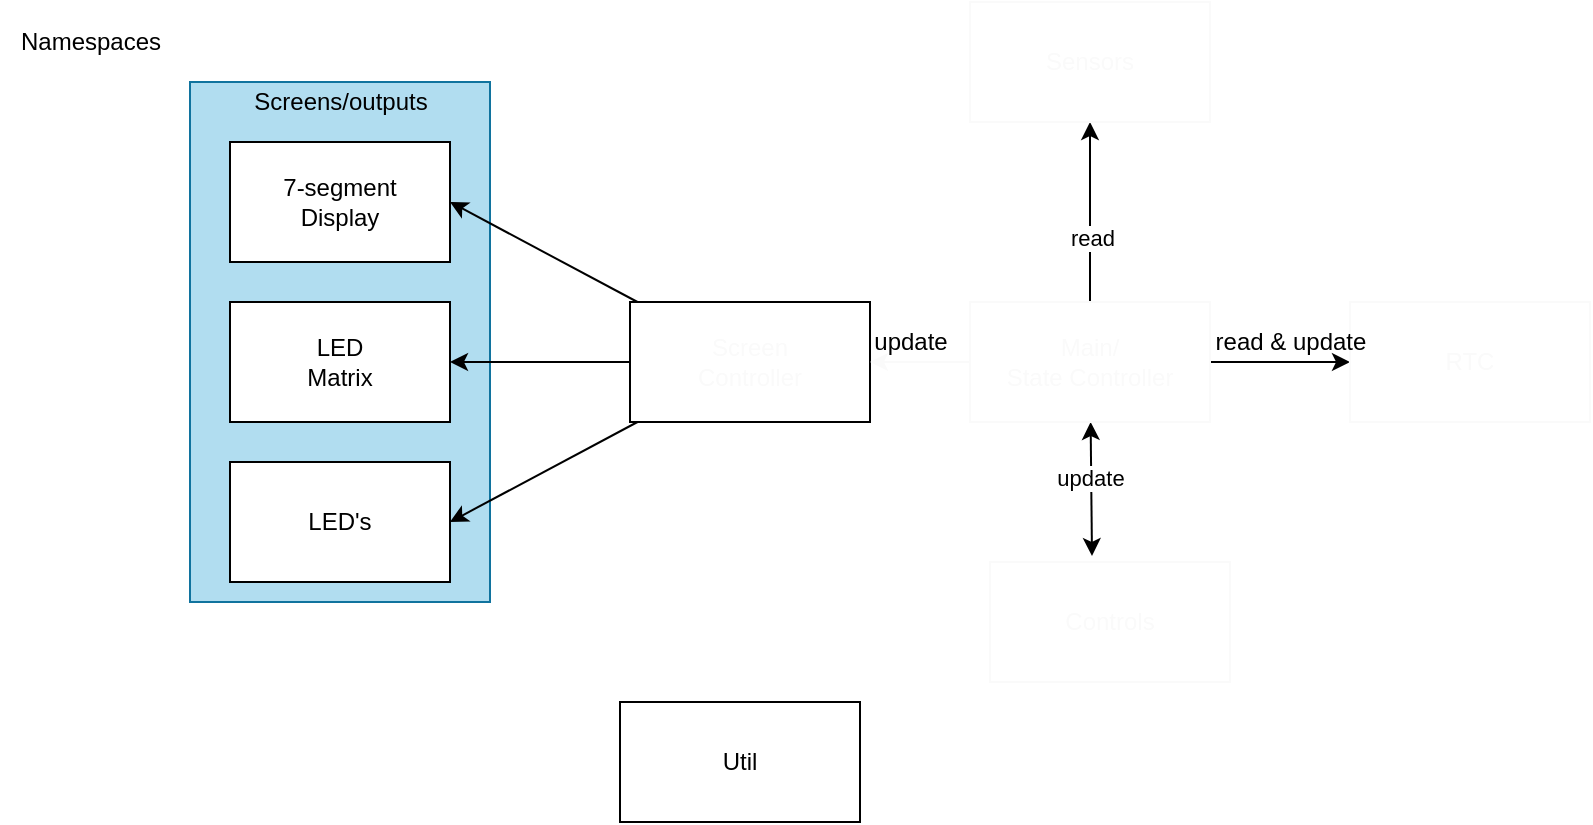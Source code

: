 <mxfile pages="2">
    <diagram id="_jFdEns0Y878xqZbYQA5" name="FileDiagram">
        <mxGraphModel dx="1117" dy="534" grid="1" gridSize="10" guides="1" tooltips="1" connect="1" arrows="1" fold="1" page="1" pageScale="1" pageWidth="850" pageHeight="1100" math="0" shadow="0">
            <root>
                <mxCell id="euuMSJNE7WmhquI7jn4D-0"/>
                <mxCell id="euuMSJNE7WmhquI7jn4D-1" parent="euuMSJNE7WmhquI7jn4D-0"/>
                <mxCell id="euuMSJNE7WmhquI7jn4D-5" value="" style="rounded=0;whiteSpace=wrap;html=1;fillColor=#b1ddf0;strokeColor=#10739e;" parent="euuMSJNE7WmhquI7jn4D-1" vertex="1">
                    <mxGeometry x="100" y="50" width="150" height="260" as="geometry"/>
                </mxCell>
                <mxCell id="euuMSJNE7WmhquI7jn4D-2" value="7-segment&lt;br&gt;Display" style="rounded=0;whiteSpace=wrap;html=1;" parent="euuMSJNE7WmhquI7jn4D-1" vertex="1">
                    <mxGeometry x="120" y="80" width="110" height="60" as="geometry"/>
                </mxCell>
                <mxCell id="euuMSJNE7WmhquI7jn4D-3" value="LED &lt;br&gt;Matrix" style="rounded=0;whiteSpace=wrap;html=1;" parent="euuMSJNE7WmhquI7jn4D-1" vertex="1">
                    <mxGeometry x="120" y="160" width="110" height="60" as="geometry"/>
                </mxCell>
                <mxCell id="euuMSJNE7WmhquI7jn4D-4" value="LED's" style="rounded=0;whiteSpace=wrap;html=1;" parent="euuMSJNE7WmhquI7jn4D-1" vertex="1">
                    <mxGeometry x="120" y="240" width="110" height="60" as="geometry"/>
                </mxCell>
                <mxCell id="euuMSJNE7WmhquI7jn4D-6" value="&lt;font color=&quot;#000000&quot;&gt;Screens/outputs&lt;/font&gt;" style="text;html=1;resizable=0;autosize=1;align=center;verticalAlign=middle;points=[];fillColor=none;strokeColor=none;rounded=0;" parent="euuMSJNE7WmhquI7jn4D-1" vertex="1">
                    <mxGeometry x="125" y="50" width="100" height="20" as="geometry"/>
                </mxCell>
                <mxCell id="euuMSJNE7WmhquI7jn4D-8" style="edgeStyle=none;html=1;entryX=1;entryY=0.5;entryDx=0;entryDy=0;fontColor=#FAFAFA;" parent="euuMSJNE7WmhquI7jn4D-1" source="euuMSJNE7WmhquI7jn4D-7" target="euuMSJNE7WmhquI7jn4D-2" edge="1">
                    <mxGeometry relative="1" as="geometry"/>
                </mxCell>
                <mxCell id="euuMSJNE7WmhquI7jn4D-9" style="edgeStyle=none;html=1;fontColor=#FAFAFA;" parent="euuMSJNE7WmhquI7jn4D-1" source="euuMSJNE7WmhquI7jn4D-7" target="euuMSJNE7WmhquI7jn4D-3" edge="1">
                    <mxGeometry relative="1" as="geometry"/>
                </mxCell>
                <mxCell id="euuMSJNE7WmhquI7jn4D-10" style="edgeStyle=none;html=1;fontColor=#FAFAFA;entryX=1;entryY=0.5;entryDx=0;entryDy=0;" parent="euuMSJNE7WmhquI7jn4D-1" source="euuMSJNE7WmhquI7jn4D-7" target="euuMSJNE7WmhquI7jn4D-4" edge="1">
                    <mxGeometry relative="1" as="geometry"/>
                </mxCell>
                <mxCell id="euuMSJNE7WmhquI7jn4D-7" value="&lt;font color=&quot;#fafafa&quot;&gt;Screen &lt;br&gt;Controller&lt;/font&gt;" style="rounded=0;whiteSpace=wrap;html=1;fontColor=#000000;fillColor=none;" parent="euuMSJNE7WmhquI7jn4D-1" vertex="1">
                    <mxGeometry x="320" y="160" width="120" height="60" as="geometry"/>
                </mxCell>
                <mxCell id="Mq9W3Sbi1TfVtfibdV3a-1" value="" style="edgeStyle=none;html=1;entryX=1;entryY=0.5;entryDx=0;entryDy=0;fontColor=#FAFAFA;strokeColor=#FAFAFA;" parent="euuMSJNE7WmhquI7jn4D-1" source="Mq9W3Sbi1TfVtfibdV3a-0" target="euuMSJNE7WmhquI7jn4D-7" edge="1">
                    <mxGeometry x="0.6" y="-30" relative="1" as="geometry">
                        <mxPoint as="offset"/>
                    </mxGeometry>
                </mxCell>
                <mxCell id="T30nOQnvfZ0r-zHqAKBf-3" style="edgeStyle=none;html=1;entryX=0.425;entryY=-0.05;entryDx=0;entryDy=0;entryPerimeter=0;startArrow=classic;startFill=1;" parent="euuMSJNE7WmhquI7jn4D-1" source="Mq9W3Sbi1TfVtfibdV3a-0" target="Mq9W3Sbi1TfVtfibdV3a-2" edge="1">
                    <mxGeometry relative="1" as="geometry"/>
                </mxCell>
                <mxCell id="6kH3g-ne0adqInIiuRdV-0" value="update" style="edgeLabel;html=1;align=center;verticalAlign=middle;resizable=0;points=[];" parent="T30nOQnvfZ0r-zHqAKBf-3" vertex="1" connectable="0">
                    <mxGeometry x="-0.367" y="-3" relative="1" as="geometry">
                        <mxPoint x="2" y="7" as="offset"/>
                    </mxGeometry>
                </mxCell>
                <mxCell id="6kH3g-ne0adqInIiuRdV-4" style="edgeStyle=none;html=1;entryX=0.5;entryY=1;entryDx=0;entryDy=0;startArrow=none;startFill=0;" parent="euuMSJNE7WmhquI7jn4D-1" source="Mq9W3Sbi1TfVtfibdV3a-0" target="Mq9W3Sbi1TfVtfibdV3a-4" edge="1">
                    <mxGeometry relative="1" as="geometry"/>
                </mxCell>
                <mxCell id="6kH3g-ne0adqInIiuRdV-5" value="read" style="edgeLabel;html=1;align=center;verticalAlign=middle;resizable=0;points=[];" parent="6kH3g-ne0adqInIiuRdV-4" vertex="1" connectable="0">
                    <mxGeometry x="-0.286" y="-1" relative="1" as="geometry">
                        <mxPoint as="offset"/>
                    </mxGeometry>
                </mxCell>
                <mxCell id="6kH3g-ne0adqInIiuRdV-6" style="edgeStyle=none;html=1;entryX=0;entryY=0.5;entryDx=0;entryDy=0;startArrow=none;startFill=0;" parent="euuMSJNE7WmhquI7jn4D-1" source="Mq9W3Sbi1TfVtfibdV3a-0" target="Mq9W3Sbi1TfVtfibdV3a-5" edge="1">
                    <mxGeometry relative="1" as="geometry"/>
                </mxCell>
                <mxCell id="Mq9W3Sbi1TfVtfibdV3a-0" value="&lt;font color=&quot;#fafafa&quot;&gt;Main/&lt;br&gt;State Controller&lt;br&gt;&lt;/font&gt;" style="rounded=0;whiteSpace=wrap;html=1;fontColor=#000000;strokeColor=#FAFAFA;fillColor=none;" parent="euuMSJNE7WmhquI7jn4D-1" vertex="1">
                    <mxGeometry x="490" y="160" width="120" height="60" as="geometry"/>
                </mxCell>
                <mxCell id="Mq9W3Sbi1TfVtfibdV3a-2" value="&lt;font color=&quot;#fafafa&quot;&gt;Controls&lt;/font&gt;" style="rounded=0;whiteSpace=wrap;html=1;fontColor=#000000;strokeColor=#FAFAFA;fillColor=none;" parent="euuMSJNE7WmhquI7jn4D-1" vertex="1">
                    <mxGeometry x="500" y="290" width="120" height="60" as="geometry"/>
                </mxCell>
                <mxCell id="Mq9W3Sbi1TfVtfibdV3a-4" value="&lt;font color=&quot;#fafafa&quot;&gt;Sensors&lt;br&gt;&lt;/font&gt;" style="rounded=0;whiteSpace=wrap;html=1;fontColor=#000000;strokeColor=#FAFAFA;fillColor=none;" parent="euuMSJNE7WmhquI7jn4D-1" vertex="1">
                    <mxGeometry x="490" y="10" width="120" height="60" as="geometry"/>
                </mxCell>
                <mxCell id="Mq9W3Sbi1TfVtfibdV3a-5" value="&lt;font color=&quot;#fafafa&quot;&gt;RTC&lt;br&gt;&lt;/font&gt;" style="rounded=0;whiteSpace=wrap;html=1;fontColor=#000000;strokeColor=#FAFAFA;fillColor=none;" parent="euuMSJNE7WmhquI7jn4D-1" vertex="1">
                    <mxGeometry x="680" y="160" width="120" height="60" as="geometry"/>
                </mxCell>
                <mxCell id="0" value="Namespaces" style="text;html=1;align=center;verticalAlign=middle;resizable=0;points=[];autosize=1;strokeColor=none;fillColor=none;" parent="euuMSJNE7WmhquI7jn4D-1" vertex="1">
                    <mxGeometry x="5" y="20" width="90" height="20" as="geometry"/>
                </mxCell>
                <mxCell id="6kH3g-ne0adqInIiuRdV-1" value="update" style="text;html=1;align=center;verticalAlign=middle;resizable=0;points=[];autosize=1;strokeColor=none;fillColor=none;" parent="euuMSJNE7WmhquI7jn4D-1" vertex="1">
                    <mxGeometry x="435" y="170" width="50" height="20" as="geometry"/>
                </mxCell>
                <mxCell id="6kH3g-ne0adqInIiuRdV-7" value="read &amp;amp; update" style="text;html=1;align=center;verticalAlign=middle;resizable=0;points=[];autosize=1;strokeColor=none;fillColor=none;" parent="euuMSJNE7WmhquI7jn4D-1" vertex="1">
                    <mxGeometry x="605" y="170" width="90" height="20" as="geometry"/>
                </mxCell>
                <mxCell id="1" value="Util" style="whiteSpace=wrap;html=1;" parent="euuMSJNE7WmhquI7jn4D-1" vertex="1">
                    <mxGeometry x="315" y="360" width="120" height="60" as="geometry"/>
                </mxCell>
            </root>
        </mxGraphModel>
    </diagram>
    <diagram id="w2v5SEbsEC1XVV18NkII" name="StateMachine">
        <mxGraphModel dx="1967" dy="534" grid="1" gridSize="10" guides="1" tooltips="1" connect="1" arrows="1" fold="1" page="1" pageScale="1" pageWidth="850" pageHeight="1100" math="0" shadow="0">
            <root>
                <mxCell id="BLgEq0HC7ADXEU_Krm7F-0"/>
                <mxCell id="BLgEq0HC7ADXEU_Krm7F-1" parent="BLgEq0HC7ADXEU_Krm7F-0"/>
                <mxCell id="rAkqSQGAhzXEtH8dT6K5-0" value="READ&lt;br&gt;" style="text;html=1;align=center;verticalAlign=middle;resizable=0;points=[];autosize=1;strokeColor=none;fillColor=none;" vertex="1" parent="BLgEq0HC7ADXEU_Krm7F-1">
                    <mxGeometry x="55" y="50" width="50" height="20" as="geometry"/>
                </mxCell>
                <mxCell id="rAkqSQGAhzXEtH8dT6K5-4" style="edgeStyle=none;html=1;startArrow=classic;startFill=1;" edge="1" parent="BLgEq0HC7ADXEU_Krm7F-1" source="rAkqSQGAhzXEtH8dT6K5-2" target="rAkqSQGAhzXEtH8dT6K5-3">
                    <mxGeometry relative="1" as="geometry"/>
                </mxCell>
                <mxCell id="rAkqSQGAhzXEtH8dT6K5-5" value="B1 HOLD ||&lt;br&gt;SCROLL THROUGH ALL EDITABLE&amp;nbsp; DATA&amp;nbsp;" style="edgeLabel;html=1;align=center;verticalAlign=middle;resizable=0;points=[];" vertex="1" connectable="0" parent="rAkqSQGAhzXEtH8dT6K5-4">
                    <mxGeometry x="0.189" y="-2" relative="1" as="geometry">
                        <mxPoint x="-24" y="-32" as="offset"/>
                    </mxGeometry>
                </mxCell>
                <mxCell id="rAkqSQGAhzXEtH8dT6K5-11" style="edgeStyle=none;html=1;entryX=0.5;entryY=0;entryDx=0;entryDy=0;startArrow=none;startFill=0;endArrow=classic;endFill=1;" edge="1" parent="BLgEq0HC7ADXEU_Krm7F-1" source="rAkqSQGAhzXEtH8dT6K5-2" target="rAkqSQGAhzXEtH8dT6K5-10">
                    <mxGeometry relative="1" as="geometry"/>
                </mxCell>
                <mxCell id="rAkqSQGAhzXEtH8dT6K5-2" value="TIME" style="whiteSpace=wrap;html=1;" vertex="1" parent="BLgEq0HC7ADXEU_Krm7F-1">
                    <mxGeometry x="20" y="80" width="120" height="60" as="geometry"/>
                </mxCell>
                <mxCell id="rAkqSQGAhzXEtH8dT6K5-3" value="TIME" style="whiteSpace=wrap;html=1;" vertex="1" parent="BLgEq0HC7ADXEU_Krm7F-1">
                    <mxGeometry x="450" y="80" width="120" height="60" as="geometry"/>
                </mxCell>
                <mxCell id="rAkqSQGAhzXEtH8dT6K5-9" style="edgeStyle=none;html=1;entryX=0.5;entryY=0;entryDx=0;entryDy=0;startArrow=none;startFill=0;endArrow=classic;endFill=1;" edge="1" parent="BLgEq0HC7ADXEU_Krm7F-1" source="rAkqSQGAhzXEtH8dT6K5-6" target="rAkqSQGAhzXEtH8dT6K5-8">
                    <mxGeometry relative="1" as="geometry"/>
                </mxCell>
                <mxCell id="rAkqSQGAhzXEtH8dT6K5-6" value="CHRONOMTER" style="whiteSpace=wrap;html=1;" vertex="1" parent="BLgEq0HC7ADXEU_Krm7F-1">
                    <mxGeometry x="20" y="320" width="120" height="60" as="geometry"/>
                </mxCell>
                <mxCell id="rAkqSQGAhzXEtH8dT6K5-15" style="edgeStyle=none;html=1;entryX=0;entryY=0.5;entryDx=0;entryDy=0;startArrow=classic;startFill=1;endArrow=classic;endFill=1;" edge="1" parent="BLgEq0HC7ADXEU_Krm7F-1" source="rAkqSQGAhzXEtH8dT6K5-8" target="rAkqSQGAhzXEtH8dT6K5-14">
                    <mxGeometry relative="1" as="geometry"/>
                </mxCell>
                <mxCell id="OIXHmX52BU5Vy93FWh-h-1" style="edgeStyle=none;html=1;startArrow=none;startFill=0;endArrow=classic;endFill=1;" edge="1" parent="BLgEq0HC7ADXEU_Krm7F-1" source="rAkqSQGAhzXEtH8dT6K5-8" target="rAkqSQGAhzXEtH8dT6K5-2">
                    <mxGeometry relative="1" as="geometry">
                        <Array as="points">
                            <mxPoint x="280" y="390"/>
                            <mxPoint x="280" y="190"/>
                        </Array>
                    </mxGeometry>
                </mxCell>
                <mxCell id="rAkqSQGAhzXEtH8dT6K5-8" value="ALARM" style="whiteSpace=wrap;html=1;" vertex="1" parent="BLgEq0HC7ADXEU_Krm7F-1">
                    <mxGeometry x="20" y="440" width="120" height="60" as="geometry"/>
                </mxCell>
                <mxCell id="rAkqSQGAhzXEtH8dT6K5-12" style="edgeStyle=none;html=1;entryX=0.5;entryY=0;entryDx=0;entryDy=0;startArrow=none;startFill=0;endArrow=classic;endFill=1;" edge="1" parent="BLgEq0HC7ADXEU_Krm7F-1" source="rAkqSQGAhzXEtH8dT6K5-10" target="rAkqSQGAhzXEtH8dT6K5-6">
                    <mxGeometry relative="1" as="geometry"/>
                </mxCell>
                <mxCell id="rAkqSQGAhzXEtH8dT6K5-10" value="SENSORS" style="whiteSpace=wrap;html=1;" vertex="1" parent="BLgEq0HC7ADXEU_Krm7F-1">
                    <mxGeometry x="20" y="200" width="120" height="60" as="geometry"/>
                </mxCell>
                <mxCell id="rAkqSQGAhzXEtH8dT6K5-13" value="EDIT" style="text;html=1;align=center;verticalAlign=middle;resizable=0;points=[];autosize=1;strokeColor=none;fillColor=none;" vertex="1" parent="BLgEq0HC7ADXEU_Krm7F-1">
                    <mxGeometry x="490" y="40" width="40" height="20" as="geometry"/>
                </mxCell>
                <mxCell id="rAkqSQGAhzXEtH8dT6K5-14" value="ALARM" style="whiteSpace=wrap;html=1;" vertex="1" parent="BLgEq0HC7ADXEU_Krm7F-1">
                    <mxGeometry x="450" y="440" width="120" height="60" as="geometry"/>
                </mxCell>
                <mxCell id="rAkqSQGAhzXEtH8dT6K5-16" value="B1 HOLD ||&lt;br&gt;SCROLL THROUGH ALL EDITABLE DATA&amp;nbsp;" style="edgeLabel;html=1;align=center;verticalAlign=middle;resizable=0;points=[];" vertex="1" connectable="0" parent="BLgEq0HC7ADXEU_Krm7F-1">
                    <mxGeometry x="300" y="440" as="geometry"/>
                </mxCell>
                <mxCell id="sFC9GVhCS5tY80Hbs2wJ-0" value="B2 press to start/stop&lt;br&gt;B2 Hold to clear" style="text;html=1;align=center;verticalAlign=middle;resizable=0;points=[];autosize=1;strokeColor=none;fillColor=none;" vertex="1" parent="BLgEq0HC7ADXEU_Krm7F-1">
                    <mxGeometry x="140" y="340" width="130" height="30" as="geometry"/>
                </mxCell>
                <mxCell id="sFC9GVhCS5tY80Hbs2wJ-1" value="B1 PRESS" style="text;html=1;align=center;verticalAlign=middle;resizable=0;points=[];autosize=1;strokeColor=none;fillColor=none;" vertex="1" parent="BLgEq0HC7ADXEU_Krm7F-1">
                    <mxGeometry x="90" y="160" width="70" height="20" as="geometry"/>
                </mxCell>
                <mxCell id="sFC9GVhCS5tY80Hbs2wJ-2" value="B1 PRESS" style="text;html=1;align=center;verticalAlign=middle;resizable=0;points=[];autosize=1;strokeColor=none;fillColor=none;" vertex="1" parent="BLgEq0HC7ADXEU_Krm7F-1">
                    <mxGeometry x="80" y="280" width="70" height="20" as="geometry"/>
                </mxCell>
                <mxCell id="sFC9GVhCS5tY80Hbs2wJ-3" value="B1 PRESS" style="text;html=1;align=center;verticalAlign=middle;resizable=0;points=[];autosize=1;strokeColor=none;fillColor=none;" vertex="1" parent="BLgEq0HC7ADXEU_Krm7F-1">
                    <mxGeometry x="80" y="400" width="70" height="20" as="geometry"/>
                </mxCell>
                <mxCell id="WTcfgZD_CqD0Zkef8aqI-1" value="B2 press to switch between seconds&lt;br&gt;and day/number" style="text;html=1;align=center;verticalAlign=middle;resizable=0;points=[];autosize=1;strokeColor=none;fillColor=none;" vertex="1" parent="BLgEq0HC7ADXEU_Krm7F-1">
                    <mxGeometry x="-200" y="90" width="210" height="30" as="geometry"/>
                </mxCell>
                <mxCell id="WTcfgZD_CqD0Zkef8aqI-2" value="B1 PRESS" style="text;html=1;align=center;verticalAlign=middle;resizable=0;points=[];autosize=1;strokeColor=none;fillColor=none;" vertex="1" parent="BLgEq0HC7ADXEU_Krm7F-1">
                    <mxGeometry x="290" y="280" width="70" height="20" as="geometry"/>
                </mxCell>
                <mxCell id="LIs1969J5-rDZqFssXhp-0" value="B1 press to switch editable digits&lt;br&gt;B2 Press to increase&lt;br&gt;B2 hold to auto increse(?)" style="text;html=1;align=center;verticalAlign=middle;resizable=0;points=[];autosize=1;strokeColor=none;fillColor=none;" vertex="1" parent="BLgEq0HC7ADXEU_Krm7F-1">
                    <mxGeometry x="610" y="70" width="190" height="50" as="geometry"/>
                </mxCell>
            </root>
        </mxGraphModel>
    </diagram>
    <diagram id="UFMg58TEYRR7It8QBHKF" name="Page-1">
        <mxGraphModel dx="1117" dy="534" grid="1" gridSize="10" guides="1" tooltips="1" connect="1" arrows="1" fold="1" page="1" pageScale="1" pageWidth="850" pageHeight="1100" math="0" shadow="0">
            <root>
                <mxCell id="0"/>
                <mxCell id="1" parent="0"/>
                <mxCell id="wUYEnWsGU_GkCMvx4JdE-1" value="" style="ellipse;whiteSpace=wrap;html=1;aspect=fixed;" parent="1" vertex="1">
                    <mxGeometry x="40" y="80" width="240" height="240" as="geometry"/>
                </mxCell>
                <mxCell id="wUYEnWsGU_GkCMvx4JdE-4" value="&lt;font style=&quot;font-size: 36px&quot;&gt;2&lt;/font&gt;" style="rounded=0;whiteSpace=wrap;html=1;fillColor=#d5e8d4;strokeColor=#82b366;" parent="1" vertex="1">
                    <mxGeometry x="60" y="150" width="50" height="60" as="geometry"/>
                </mxCell>
                <mxCell id="wUYEnWsGU_GkCMvx4JdE-7" value="&lt;font style=&quot;font-size: 36px&quot;&gt;1&lt;/font&gt;" style="rounded=0;whiteSpace=wrap;html=1;fillColor=#d5e8d4;strokeColor=#82b366;" parent="1" vertex="1">
                    <mxGeometry x="110" y="150" width="50" height="60" as="geometry"/>
                </mxCell>
                <mxCell id="wUYEnWsGU_GkCMvx4JdE-8" value="&lt;font style=&quot;font-size: 36px&quot;&gt;3&lt;/font&gt;" style="rounded=0;whiteSpace=wrap;html=1;fillColor=#d5e8d4;strokeColor=#82b366;" parent="1" vertex="1">
                    <mxGeometry x="160" y="150" width="50" height="60" as="geometry"/>
                </mxCell>
                <mxCell id="wUYEnWsGU_GkCMvx4JdE-9" value="&lt;font style=&quot;font-size: 36px&quot;&gt;4&lt;/font&gt;" style="rounded=0;whiteSpace=wrap;html=1;fillColor=#d5e8d4;strokeColor=#82b366;" parent="1" vertex="1">
                    <mxGeometry x="210" y="150" width="50" height="60" as="geometry"/>
                </mxCell>
                <mxCell id="MrMdJ49gpNlxOydt49c9-1" value="&lt;font style=&quot;font-size: 18px&quot;&gt;22&lt;/font&gt;" style="rounded=0;whiteSpace=wrap;html=1;fontSize=36;rotation=-90;fillColor=#f8cecc;strokeColor=#b85450;" parent="1" vertex="1">
                    <mxGeometry x="123.75" y="222.5" width="40" height="35" as="geometry"/>
                </mxCell>
                <mxCell id="MrMdJ49gpNlxOydt49c9-2" value="&lt;font style=&quot;font-size: 12px&quot;&gt;MON&lt;/font&gt;" style="rounded=0;whiteSpace=wrap;html=1;fontSize=36;rotation=-90;fillColor=#f8cecc;strokeColor=#b85450;" parent="1" vertex="1">
                    <mxGeometry x="160" y="222.5" width="40" height="35" as="geometry"/>
                </mxCell>
                <mxCell id="nqueBkoND-IIMOM82Kb3-1" value="alarm" style="ellipse;whiteSpace=wrap;html=1;aspect=fixed;fontSize=9;" parent="1" vertex="1">
                    <mxGeometry x="225" y="230" width="20" height="20" as="geometry"/>
                </mxCell>
                <mxCell id="nqueBkoND-IIMOM82Kb3-2" value="temp" style="ellipse;whiteSpace=wrap;html=1;aspect=fixed;fontSize=9;" parent="1" vertex="1">
                    <mxGeometry x="75" y="230" width="20" height="20" as="geometry"/>
                </mxCell>
                <mxCell id="nqueBkoND-IIMOM82Kb3-3" value="cronometer" style="ellipse;whiteSpace=wrap;html=1;aspect=fixed;fontSize=9;" parent="1" vertex="1">
                    <mxGeometry x="210" y="257.5" width="20" height="20" as="geometry"/>
                </mxCell>
                <mxCell id="nqueBkoND-IIMOM82Kb3-4" value="&lt;div&gt;alarm&lt;/div&gt;on/off" style="ellipse;whiteSpace=wrap;html=1;aspect=fixed;fontSize=9;" parent="1" vertex="1">
                    <mxGeometry x="150" y="277.5" width="20" height="20" as="geometry"/>
                </mxCell>
                <mxCell id="nqueBkoND-IIMOM82Kb3-7" value="alt" style="ellipse;whiteSpace=wrap;html=1;aspect=fixed;fontSize=9;" parent="1" vertex="1">
                    <mxGeometry x="90" y="257.5" width="20" height="20" as="geometry"/>
                </mxCell>
                <mxCell id="ul1-OO96f1eJHYDsLRav-1" value="B1" style="rounded=0;whiteSpace=wrap;html=1;fontSize=9;rotation=-30;" parent="1" vertex="1">
                    <mxGeometry x="245" y="110" width="60" height="30" as="geometry"/>
                </mxCell>
                <mxCell id="ul1-OO96f1eJHYDsLRav-2" value="B2" style="rounded=0;whiteSpace=wrap;html=1;fontSize=9;rotation=30;" parent="1" vertex="1">
                    <mxGeometry x="250" y="247.5" width="60" height="30" as="geometry"/>
                </mxCell>
            </root>
        </mxGraphModel>
    </diagram>
    <diagram id="I9rO2sWyAo4rYJvNkQk8" name="Page-2">
        <mxGraphModel dx="1117" dy="534" grid="1" gridSize="10" guides="1" tooltips="1" connect="1" arrows="1" fold="1" page="1" pageScale="1" pageWidth="850" pageHeight="1100" math="0" shadow="0">
            <root>
                <mxCell id="sauyvbuuM_kQLv8pul-b-0"/>
                <mxCell id="sauyvbuuM_kQLv8pul-b-1" parent="sauyvbuuM_kQLv8pul-b-0"/>
                <mxCell id="sauyvbuuM_kQLv8pul-b-2" value="" style="ellipse;whiteSpace=wrap;html=1;aspect=fixed;" parent="sauyvbuuM_kQLv8pul-b-1" vertex="1">
                    <mxGeometry x="85" y="80" width="320" height="320" as="geometry"/>
                </mxCell>
                <mxCell id="sauyvbuuM_kQLv8pul-b-3" value="&lt;font style=&quot;font-size: 48px&quot;&gt;02&lt;/font&gt;" style="rounded=0;whiteSpace=wrap;html=1;" parent="sauyvbuuM_kQLv8pul-b-1" vertex="1">
                    <mxGeometry x="185" y="110" width="120" height="60" as="geometry"/>
                </mxCell>
                <mxCell id="sauyvbuuM_kQLv8pul-b-4" value="&lt;font style=&quot;font-size: 48px&quot;&gt;XX&lt;/font&gt;" style="rounded=0;whiteSpace=wrap;html=1;" parent="sauyvbuuM_kQLv8pul-b-1" vertex="1">
                    <mxGeometry x="185" y="320" width="120" height="60" as="geometry"/>
                </mxCell>
                <mxCell id="sauyvbuuM_kQLv8pul-b-5" value="&lt;font style=&quot;font-size: 48px&quot;&gt;MON&lt;/font&gt;" style="rounded=0;whiteSpace=wrap;html=1;" parent="sauyvbuuM_kQLv8pul-b-1" vertex="1">
                    <mxGeometry x="185" y="250" width="120" height="60" as="geometry"/>
                </mxCell>
                <mxCell id="sauyvbuuM_kQLv8pul-b-6" value="&lt;font style=&quot;font-size: 48px&quot;&gt;15&lt;/font&gt;" style="rounded=0;whiteSpace=wrap;html=1;" parent="sauyvbuuM_kQLv8pul-b-1" vertex="1">
                    <mxGeometry x="185" y="180" width="120" height="60" as="geometry"/>
                </mxCell>
                <mxCell id="sauyvbuuM_kQLv8pul-b-7" value="D" style="text;html=1;strokeColor=none;fillColor=none;align=center;verticalAlign=middle;whiteSpace=wrap;rounded=0;fontSize=48;" parent="sauyvbuuM_kQLv8pul-b-1" vertex="1">
                    <mxGeometry x="95" y="265" width="60" height="30" as="geometry"/>
                </mxCell>
                <mxCell id="sauyvbuuM_kQLv8pul-b-8" value="H" style="text;html=1;strokeColor=none;fillColor=none;align=center;verticalAlign=middle;whiteSpace=wrap;rounded=0;fontSize=48;" parent="sauyvbuuM_kQLv8pul-b-1" vertex="1">
                    <mxGeometry x="95" y="125" width="60" height="30" as="geometry"/>
                </mxCell>
                <mxCell id="sauyvbuuM_kQLv8pul-b-9" value="M" style="text;html=1;strokeColor=none;fillColor=none;align=center;verticalAlign=middle;whiteSpace=wrap;rounded=0;fontSize=48;" parent="sauyvbuuM_kQLv8pul-b-1" vertex="1">
                    <mxGeometry x="95" y="195" width="60" height="30" as="geometry"/>
                </mxCell>
                <mxCell id="sauyvbuuM_kQLv8pul-b-10" value="S" style="text;html=1;strokeColor=none;fillColor=none;align=center;verticalAlign=middle;whiteSpace=wrap;rounded=0;fontSize=48;" parent="sauyvbuuM_kQLv8pul-b-1" vertex="1">
                    <mxGeometry x="100" y="420" width="60" height="30" as="geometry"/>
                </mxCell>
                <mxCell id="sauyvbuuM_kQLv8pul-b-11" value="DN" style="text;html=1;strokeColor=none;fillColor=none;align=center;verticalAlign=middle;whiteSpace=wrap;rounded=0;fontSize=48;" parent="sauyvbuuM_kQLv8pul-b-1" vertex="1">
                    <mxGeometry x="95" y="335" width="60" height="30" as="geometry"/>
                </mxCell>
                <mxCell id="sauyvbuuM_kQLv8pul-b-12" value="" style="ellipse;whiteSpace=wrap;html=1;aspect=fixed;" parent="sauyvbuuM_kQLv8pul-b-1" vertex="1">
                    <mxGeometry x="495" y="75" width="320" height="320" as="geometry"/>
                </mxCell>
                <mxCell id="sauyvbuuM_kQLv8pul-b-13" value="&lt;font style=&quot;font-size: 48px&quot;&gt;02&lt;/font&gt;" style="rounded=0;whiteSpace=wrap;html=1;" parent="sauyvbuuM_kQLv8pul-b-1" vertex="1">
                    <mxGeometry x="595" y="100" width="120" height="60" as="geometry"/>
                </mxCell>
                <mxCell id="sauyvbuuM_kQLv8pul-b-14" value="&lt;font style=&quot;font-size: 48px&quot;&gt;XX&lt;/font&gt;" style="rounded=0;whiteSpace=wrap;html=1;" parent="sauyvbuuM_kQLv8pul-b-1" vertex="1">
                    <mxGeometry x="595" y="310" width="120" height="60" as="geometry"/>
                </mxCell>
                <mxCell id="sauyvbuuM_kQLv8pul-b-15" value="&lt;font style=&quot;font-size: 48px&quot;&gt;14&lt;/font&gt;" style="rounded=0;whiteSpace=wrap;html=1;" parent="sauyvbuuM_kQLv8pul-b-1" vertex="1">
                    <mxGeometry x="595" y="240" width="120" height="60" as="geometry"/>
                </mxCell>
                <mxCell id="sauyvbuuM_kQLv8pul-b-16" value="&lt;font style=&quot;font-size: 48px&quot;&gt;15&lt;/font&gt;" style="rounded=0;whiteSpace=wrap;html=1;" parent="sauyvbuuM_kQLv8pul-b-1" vertex="1">
                    <mxGeometry x="595" y="170" width="120" height="60" as="geometry"/>
                </mxCell>
                <mxCell id="sauyvbuuM_kQLv8pul-b-17" value="D" style="text;html=1;strokeColor=none;fillColor=none;align=center;verticalAlign=middle;whiteSpace=wrap;rounded=0;fontSize=48;" parent="sauyvbuuM_kQLv8pul-b-1" vertex="1">
                    <mxGeometry x="425" y="125" width="60" height="30" as="geometry"/>
                </mxCell>
                <mxCell id="sauyvbuuM_kQLv8pul-b-18" value="H" style="text;html=1;strokeColor=none;fillColor=none;align=center;verticalAlign=middle;whiteSpace=wrap;rounded=0;fontSize=48;" parent="sauyvbuuM_kQLv8pul-b-1" vertex="1">
                    <mxGeometry x="425" y="195" width="60" height="30" as="geometry"/>
                </mxCell>
                <mxCell id="sauyvbuuM_kQLv8pul-b-19" value="M" style="text;html=1;strokeColor=none;fillColor=none;align=center;verticalAlign=middle;whiteSpace=wrap;rounded=0;fontSize=48;" parent="sauyvbuuM_kQLv8pul-b-1" vertex="1">
                    <mxGeometry x="425" y="265" width="60" height="30" as="geometry"/>
                </mxCell>
                <mxCell id="sauyvbuuM_kQLv8pul-b-20" value="S" style="text;html=1;strokeColor=none;fillColor=none;align=center;verticalAlign=middle;whiteSpace=wrap;rounded=0;fontSize=48;" parent="sauyvbuuM_kQLv8pul-b-1" vertex="1">
                    <mxGeometry x="425" y="335" width="60" height="30" as="geometry"/>
                </mxCell>
                <mxCell id="sauyvbuuM_kQLv8pul-b-21" value="" style="ellipse;whiteSpace=wrap;html=1;aspect=fixed;" parent="sauyvbuuM_kQLv8pul-b-1" vertex="1">
                    <mxGeometry x="445" y="420" width="320" height="320" as="geometry"/>
                </mxCell>
                <mxCell id="sauyvbuuM_kQLv8pul-b-22" value="&lt;font style=&quot;font-size: 48px&quot;&gt;02&lt;/font&gt;" style="rounded=0;whiteSpace=wrap;html=1;" parent="sauyvbuuM_kQLv8pul-b-1" vertex="1">
                    <mxGeometry x="545" y="450" width="120" height="60" as="geometry"/>
                </mxCell>
                <mxCell id="sauyvbuuM_kQLv8pul-b-23" value="&lt;font style=&quot;font-size: 48px&quot;&gt;XX&lt;/font&gt;" style="rounded=0;whiteSpace=wrap;html=1;" parent="sauyvbuuM_kQLv8pul-b-1" vertex="1">
                    <mxGeometry x="545" y="660" width="120" height="60" as="geometry"/>
                </mxCell>
                <mxCell id="sauyvbuuM_kQLv8pul-b-24" value="&lt;font style=&quot;font-size: 48px&quot;&gt;14&lt;/font&gt;" style="rounded=0;whiteSpace=wrap;html=1;" parent="sauyvbuuM_kQLv8pul-b-1" vertex="1">
                    <mxGeometry x="545" y="590" width="120" height="60" as="geometry"/>
                </mxCell>
                <mxCell id="sauyvbuuM_kQLv8pul-b-25" value="&lt;font style=&quot;font-size: 48px&quot;&gt;15&lt;/font&gt;" style="rounded=0;whiteSpace=wrap;html=1;" parent="sauyvbuuM_kQLv8pul-b-1" vertex="1">
                    <mxGeometry x="545" y="520" width="120" height="60" as="geometry"/>
                </mxCell>
                <mxCell id="sauyvbuuM_kQLv8pul-b-26" value="D" style="text;html=1;strokeColor=none;fillColor=none;align=center;verticalAlign=middle;whiteSpace=wrap;rounded=0;fontSize=48;" parent="sauyvbuuM_kQLv8pul-b-1" vertex="1">
                    <mxGeometry x="455" y="460" width="60" height="30" as="geometry"/>
                </mxCell>
                <mxCell id="sauyvbuuM_kQLv8pul-b-27" value="H" style="text;html=1;strokeColor=none;fillColor=none;align=center;verticalAlign=middle;whiteSpace=wrap;rounded=0;fontSize=48;" parent="sauyvbuuM_kQLv8pul-b-1" vertex="1">
                    <mxGeometry x="455" y="530" width="60" height="30" as="geometry"/>
                </mxCell>
                <mxCell id="sauyvbuuM_kQLv8pul-b-28" value="M" style="text;html=1;strokeColor=none;fillColor=none;align=center;verticalAlign=middle;whiteSpace=wrap;rounded=0;fontSize=48;" parent="sauyvbuuM_kQLv8pul-b-1" vertex="1">
                    <mxGeometry x="455" y="600" width="60" height="30" as="geometry"/>
                </mxCell>
                <mxCell id="sauyvbuuM_kQLv8pul-b-29" value="S" style="text;html=1;strokeColor=none;fillColor=none;align=center;verticalAlign=middle;whiteSpace=wrap;rounded=0;fontSize=48;" parent="sauyvbuuM_kQLv8pul-b-1" vertex="1">
                    <mxGeometry x="455" y="675" width="60" height="30" as="geometry"/>
                </mxCell>
                <mxCell id="sauyvbuuM_kQLv8pul-b-30" value="alarm" style="ellipse;whiteSpace=wrap;html=1;aspect=fixed;fontSize=9;" parent="sauyvbuuM_kQLv8pul-b-1" vertex="1">
                    <mxGeometry x="555" y="200" width="20" height="20" as="geometry"/>
                </mxCell>
                <mxCell id="sauyvbuuM_kQLv8pul-b-31" value="sensors" style="ellipse;whiteSpace=wrap;html=1;aspect=fixed;fontSize=9;" parent="sauyvbuuM_kQLv8pul-b-1" vertex="1">
                    <mxGeometry x="555" y="230" width="20" height="20" as="geometry"/>
                </mxCell>
                <mxCell id="sauyvbuuM_kQLv8pul-b-32" value="cronometer" style="ellipse;whiteSpace=wrap;html=1;aspect=fixed;fontSize=9;" parent="sauyvbuuM_kQLv8pul-b-1" vertex="1">
                    <mxGeometry x="555" y="260" width="20" height="20" as="geometry"/>
                </mxCell>
                <mxCell id="sauyvbuuM_kQLv8pul-b-33" value="B1" style="rounded=0;whiteSpace=wrap;html=1;fontSize=9;rotation=-30;" parent="sauyvbuuM_kQLv8pul-b-1" vertex="1">
                    <mxGeometry x="765" y="140" width="60" height="30" as="geometry"/>
                </mxCell>
                <mxCell id="sauyvbuuM_kQLv8pul-b-34" value="&lt;div&gt;Rotor&lt;/div&gt;&lt;div&gt;w/ feedback&lt;br&gt;&lt;/div&gt;" style="ellipse;whiteSpace=wrap;html=1;fontSize=9;" parent="sauyvbuuM_kQLv8pul-b-1" vertex="1">
                    <mxGeometry x="775" y="225" width="75" height="20" as="geometry"/>
                </mxCell>
                <mxCell id="sauyvbuuM_kQLv8pul-b-35" value="&lt;div&gt;click/press&lt;/div&gt;" style="text;html=1;align=center;verticalAlign=middle;resizable=0;points=[];autosize=1;strokeColor=none;fillColor=none;fontSize=9;" parent="sauyvbuuM_kQLv8pul-b-1" vertex="1">
                    <mxGeometry x="805" y="130" width="60" height="20" as="geometry"/>
                </mxCell>
                <mxCell id="sauyvbuuM_kQLv8pul-b-36" value="" style="ellipse;whiteSpace=wrap;html=1;aspect=fixed;" parent="sauyvbuuM_kQLv8pul-b-1" vertex="1">
                    <mxGeometry x="905" y="80" width="320" height="320" as="geometry"/>
                </mxCell>
                <mxCell id="sauyvbuuM_kQLv8pul-b-37" value="&lt;font style=&quot;font-size: 48px&quot;&gt;02&lt;/font&gt;" style="rounded=0;whiteSpace=wrap;html=1;" parent="sauyvbuuM_kQLv8pul-b-1" vertex="1">
                    <mxGeometry x="1005" y="105" width="120" height="60" as="geometry"/>
                </mxCell>
                <mxCell id="sauyvbuuM_kQLv8pul-b-38" value="&lt;font style=&quot;font-size: 48px&quot;&gt;XX&lt;/font&gt;" style="rounded=0;whiteSpace=wrap;html=1;" parent="sauyvbuuM_kQLv8pul-b-1" vertex="1">
                    <mxGeometry x="1005" y="315" width="120" height="60" as="geometry"/>
                </mxCell>
                <mxCell id="sauyvbuuM_kQLv8pul-b-39" value="&lt;font style=&quot;font-size: 48px&quot;&gt;14&lt;/font&gt;" style="rounded=0;whiteSpace=wrap;html=1;" parent="sauyvbuuM_kQLv8pul-b-1" vertex="1">
                    <mxGeometry x="1005" y="245" width="120" height="60" as="geometry"/>
                </mxCell>
                <mxCell id="sauyvbuuM_kQLv8pul-b-40" value="&lt;font style=&quot;font-size: 48px&quot;&gt;15&lt;/font&gt;" style="rounded=0;whiteSpace=wrap;html=1;" parent="sauyvbuuM_kQLv8pul-b-1" vertex="1">
                    <mxGeometry x="1005" y="175" width="120" height="60" as="geometry"/>
                </mxCell>
                <mxCell id="sauyvbuuM_kQLv8pul-b-41" value="alarm" style="ellipse;whiteSpace=wrap;html=1;aspect=fixed;fontSize=9;fillColor=#fff2cc;strokeColor=#d6b656;" parent="sauyvbuuM_kQLv8pul-b-1" vertex="1">
                    <mxGeometry x="965" y="200" width="20" height="20" as="geometry"/>
                </mxCell>
                <mxCell id="sauyvbuuM_kQLv8pul-b-42" value="sensors" style="ellipse;whiteSpace=wrap;html=1;aspect=fixed;fontSize=9;" parent="sauyvbuuM_kQLv8pul-b-1" vertex="1">
                    <mxGeometry x="965" y="230" width="20" height="20" as="geometry"/>
                </mxCell>
                <mxCell id="sauyvbuuM_kQLv8pul-b-43" value="cronometer" style="ellipse;whiteSpace=wrap;html=1;aspect=fixed;fontSize=9;" parent="sauyvbuuM_kQLv8pul-b-1" vertex="1">
                    <mxGeometry x="965" y="260" width="20" height="20" as="geometry"/>
                </mxCell>
                <mxCell id="sauyvbuuM_kQLv8pul-b-44" value="B1" style="rounded=0;whiteSpace=wrap;html=1;fontSize=9;rotation=-30;" parent="sauyvbuuM_kQLv8pul-b-1" vertex="1">
                    <mxGeometry x="1175" y="145" width="60" height="30" as="geometry"/>
                </mxCell>
                <mxCell id="sauyvbuuM_kQLv8pul-b-45" value="&lt;div&gt;Rotor&lt;/div&gt;&lt;div&gt;w/ feedback&lt;br&gt;&lt;/div&gt;" style="ellipse;whiteSpace=wrap;html=1;fontSize=9;" parent="sauyvbuuM_kQLv8pul-b-1" vertex="1">
                    <mxGeometry x="1185" y="230" width="75" height="20" as="geometry"/>
                </mxCell>
                <mxCell id="sauyvbuuM_kQLv8pul-b-46" value="&lt;div&gt;click/press&lt;/div&gt;" style="text;html=1;align=center;verticalAlign=middle;resizable=0;points=[];autosize=1;strokeColor=none;fillColor=none;fontSize=9;" parent="sauyvbuuM_kQLv8pul-b-1" vertex="1">
                    <mxGeometry x="1215" y="135" width="60" height="20" as="geometry"/>
                </mxCell>
                <mxCell id="sauyvbuuM_kQLv8pul-b-47" value="&lt;font style=&quot;font-size: 18px&quot;&gt;Alarm UI&lt;/font&gt;" style="text;html=1;strokeColor=none;fillColor=none;align=center;verticalAlign=middle;whiteSpace=wrap;rounded=0;fontSize=9;" parent="sauyvbuuM_kQLv8pul-b-1" vertex="1">
                    <mxGeometry x="985" width="150" height="50" as="geometry"/>
                </mxCell>
                <mxCell id="sauyvbuuM_kQLv8pul-b-48" value="alarm nº" style="text;html=1;strokeColor=none;fillColor=none;align=center;verticalAlign=middle;whiteSpace=wrap;rounded=0;fontSize=18;" parent="sauyvbuuM_kQLv8pul-b-1" vertex="1">
                    <mxGeometry x="1125" y="115" width="60" height="30" as="geometry"/>
                </mxCell>
                <mxCell id="sauyvbuuM_kQLv8pul-b-49" value="H" style="text;html=1;strokeColor=none;fillColor=none;align=center;verticalAlign=middle;whiteSpace=wrap;rounded=0;fontSize=18;" parent="sauyvbuuM_kQLv8pul-b-1" vertex="1">
                    <mxGeometry x="1125" y="190" width="60" height="30" as="geometry"/>
                </mxCell>
                <mxCell id="sauyvbuuM_kQLv8pul-b-50" value="M" style="text;html=1;strokeColor=none;fillColor=none;align=center;verticalAlign=middle;whiteSpace=wrap;rounded=0;fontSize=18;" parent="sauyvbuuM_kQLv8pul-b-1" vertex="1">
                    <mxGeometry x="1125" y="255" width="60" height="30" as="geometry"/>
                </mxCell>
                <mxCell id="sauyvbuuM_kQLv8pul-b-51" value="ON/OFF" style="text;html=1;strokeColor=none;fillColor=none;align=center;verticalAlign=middle;whiteSpace=wrap;rounded=0;fontSize=18;" parent="sauyvbuuM_kQLv8pul-b-1" vertex="1">
                    <mxGeometry x="1125" y="330" width="60" height="30" as="geometry"/>
                </mxCell>
                <mxCell id="sauyvbuuM_kQLv8pul-b-52" value="&lt;div&gt;alarm&lt;/div&gt;on/off" style="ellipse;whiteSpace=wrap;html=1;aspect=fixed;fontSize=9;" parent="sauyvbuuM_kQLv8pul-b-1" vertex="1">
                    <mxGeometry x="555" y="170" width="20" height="20" as="geometry"/>
                </mxCell>
                <mxCell id="sauyvbuuM_kQLv8pul-b-53" value="&lt;div&gt;alarm&lt;/div&gt;on/off" style="ellipse;whiteSpace=wrap;html=1;aspect=fixed;fontSize=9;" parent="sauyvbuuM_kQLv8pul-b-1" vertex="1">
                    <mxGeometry x="965" y="170" width="20" height="20" as="geometry"/>
                </mxCell>
            </root>
        </mxGraphModel>
    </diagram>
</mxfile>